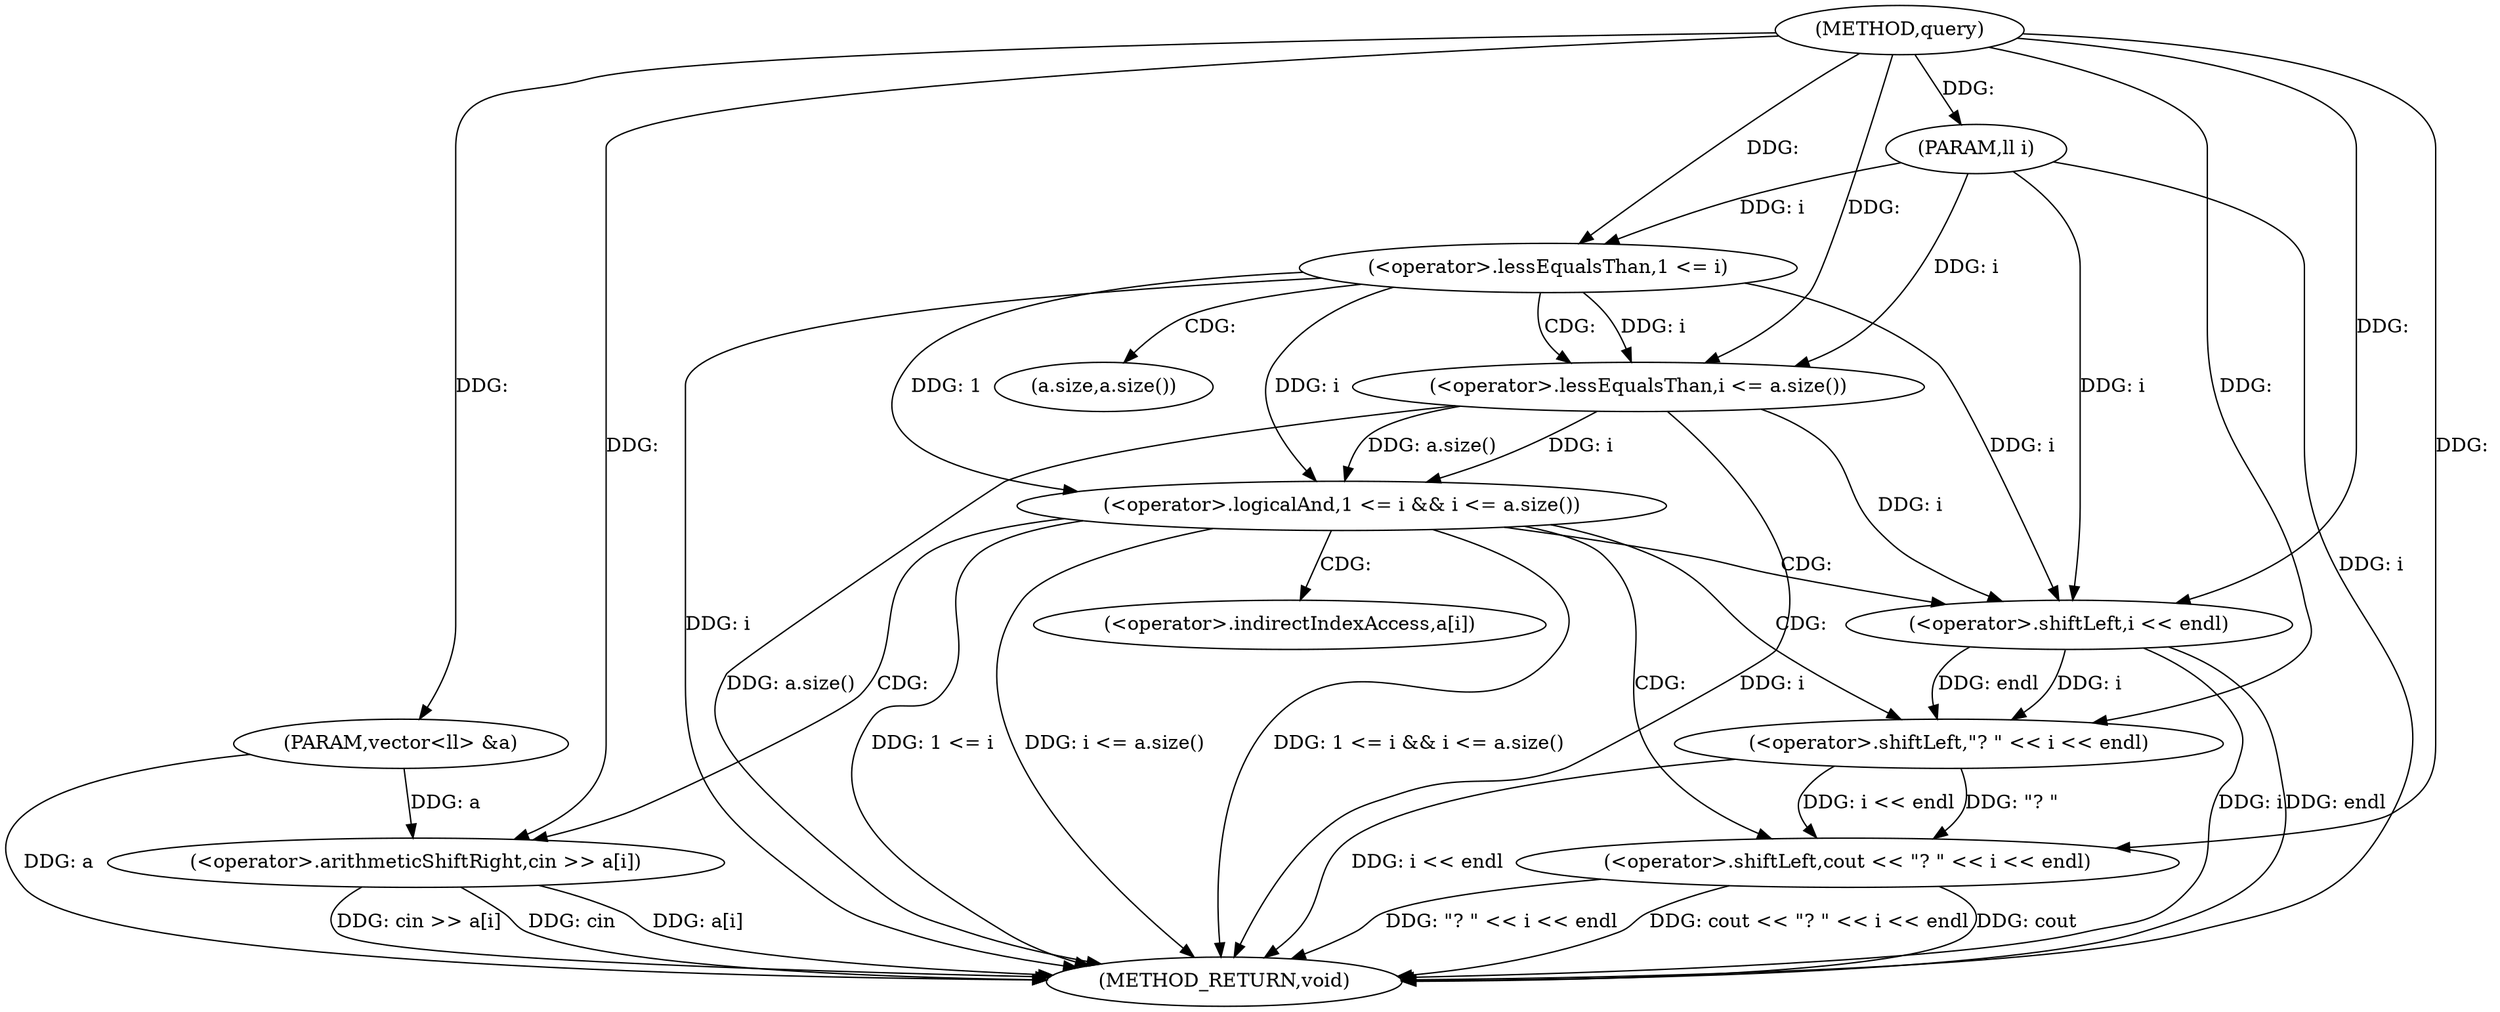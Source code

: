 digraph "query" {  
"1000102" [label = "(METHOD,query)" ]
"1000127" [label = "(METHOD_RETURN,void)" ]
"1000103" [label = "(PARAM,vector<ll> &a)" ]
"1000104" [label = "(PARAM,ll i)" ]
"1000107" [label = "(<operator>.logicalAnd,1 <= i && i <= a.size())" ]
"1000115" [label = "(<operator>.shiftLeft,cout << \"? \" << i << endl)" ]
"1000122" [label = "(<operator>.arithmeticShiftRight,cin >> a[i])" ]
"1000108" [label = "(<operator>.lessEqualsThan,1 <= i)" ]
"1000111" [label = "(<operator>.lessEqualsThan,i <= a.size())" ]
"1000117" [label = "(<operator>.shiftLeft,\"? \" << i << endl)" ]
"1000119" [label = "(<operator>.shiftLeft,i << endl)" ]
"1000113" [label = "(a.size,a.size())" ]
"1000124" [label = "(<operator>.indirectIndexAccess,a[i])" ]
  "1000103" -> "1000127"  [ label = "DDG: a"] 
  "1000104" -> "1000127"  [ label = "DDG: i"] 
  "1000108" -> "1000127"  [ label = "DDG: i"] 
  "1000107" -> "1000127"  [ label = "DDG: 1 <= i"] 
  "1000111" -> "1000127"  [ label = "DDG: i"] 
  "1000111" -> "1000127"  [ label = "DDG: a.size()"] 
  "1000107" -> "1000127"  [ label = "DDG: i <= a.size()"] 
  "1000107" -> "1000127"  [ label = "DDG: 1 <= i && i <= a.size()"] 
  "1000119" -> "1000127"  [ label = "DDG: i"] 
  "1000117" -> "1000127"  [ label = "DDG: i << endl"] 
  "1000115" -> "1000127"  [ label = "DDG: \"? \" << i << endl"] 
  "1000115" -> "1000127"  [ label = "DDG: cout << \"? \" << i << endl"] 
  "1000122" -> "1000127"  [ label = "DDG: a[i]"] 
  "1000122" -> "1000127"  [ label = "DDG: cin >> a[i]"] 
  "1000119" -> "1000127"  [ label = "DDG: endl"] 
  "1000122" -> "1000127"  [ label = "DDG: cin"] 
  "1000115" -> "1000127"  [ label = "DDG: cout"] 
  "1000102" -> "1000103"  [ label = "DDG: "] 
  "1000102" -> "1000104"  [ label = "DDG: "] 
  "1000108" -> "1000107"  [ label = "DDG: i"] 
  "1000108" -> "1000107"  [ label = "DDG: 1"] 
  "1000111" -> "1000107"  [ label = "DDG: i"] 
  "1000111" -> "1000107"  [ label = "DDG: a.size()"] 
  "1000102" -> "1000108"  [ label = "DDG: "] 
  "1000104" -> "1000108"  [ label = "DDG: i"] 
  "1000108" -> "1000111"  [ label = "DDG: i"] 
  "1000104" -> "1000111"  [ label = "DDG: i"] 
  "1000102" -> "1000111"  [ label = "DDG: "] 
  "1000102" -> "1000115"  [ label = "DDG: "] 
  "1000117" -> "1000115"  [ label = "DDG: \"? \""] 
  "1000117" -> "1000115"  [ label = "DDG: i << endl"] 
  "1000102" -> "1000122"  [ label = "DDG: "] 
  "1000103" -> "1000122"  [ label = "DDG: a"] 
  "1000102" -> "1000117"  [ label = "DDG: "] 
  "1000119" -> "1000117"  [ label = "DDG: i"] 
  "1000119" -> "1000117"  [ label = "DDG: endl"] 
  "1000108" -> "1000119"  [ label = "DDG: i"] 
  "1000111" -> "1000119"  [ label = "DDG: i"] 
  "1000104" -> "1000119"  [ label = "DDG: i"] 
  "1000102" -> "1000119"  [ label = "DDG: "] 
  "1000107" -> "1000124"  [ label = "CDG: "] 
  "1000107" -> "1000119"  [ label = "CDG: "] 
  "1000107" -> "1000115"  [ label = "CDG: "] 
  "1000107" -> "1000117"  [ label = "CDG: "] 
  "1000107" -> "1000122"  [ label = "CDG: "] 
  "1000108" -> "1000113"  [ label = "CDG: "] 
  "1000108" -> "1000111"  [ label = "CDG: "] 
}
